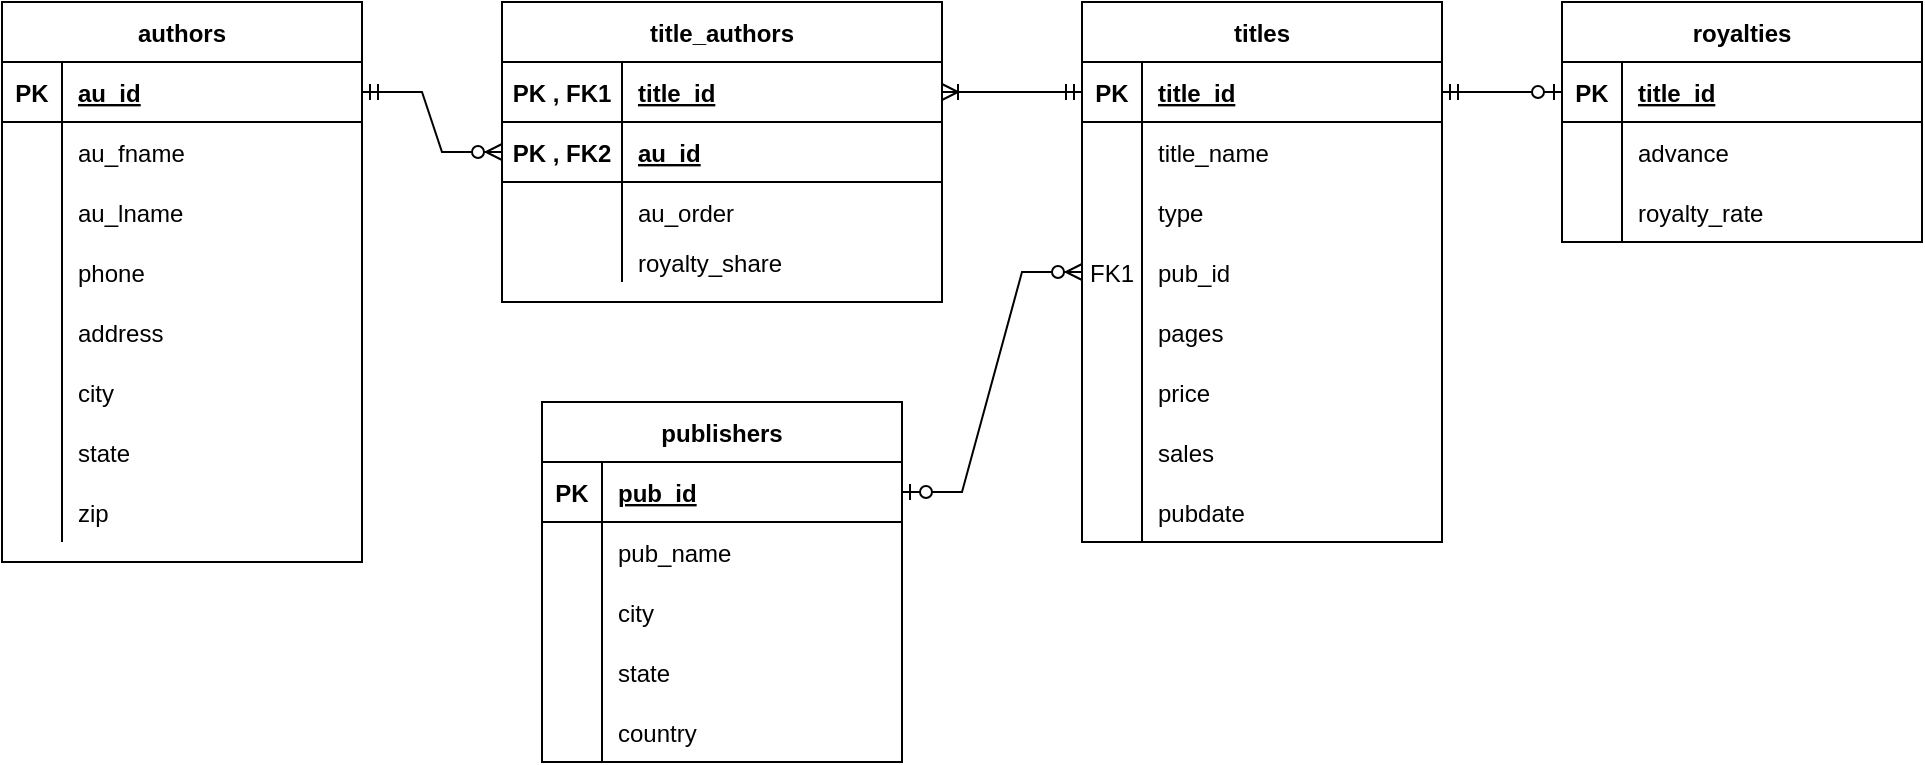 <mxfile version="20.8.21" type="dropbox"><diagram id="R2lEEEUBdFMjLlhIrx00" name="Page-1"><mxGraphModel dx="1434" dy="836" grid="0" gridSize="20" guides="1" tooltips="1" connect="1" arrows="1" fold="1" page="1" pageScale="1" pageWidth="1100" pageHeight="850" math="0" shadow="0" extFonts="Permanent Marker^https://fonts.googleapis.com/css?family=Permanent+Marker"><root><mxCell id="0"/><mxCell id="1" style="" parent="0"/><mxCell id="n7pHqGx5VsSYo_G5XaQe-1" value="titles" style="shape=table;startSize=30;container=1;collapsible=1;childLayout=tableLayout;fixedRows=1;rowLines=0;fontStyle=1;align=center;resizeLast=1;" parent="1" vertex="1"><mxGeometry x="640" y="120" width="180" height="270" as="geometry"/></mxCell><mxCell id="n7pHqGx5VsSYo_G5XaQe-2" value="" style="shape=tableRow;horizontal=0;startSize=0;swimlaneHead=0;swimlaneBody=0;fillColor=none;collapsible=0;dropTarget=0;points=[[0,0.5],[1,0.5]];portConstraint=eastwest;top=0;left=0;right=0;bottom=1;" parent="n7pHqGx5VsSYo_G5XaQe-1" vertex="1"><mxGeometry y="30" width="180" height="30" as="geometry"/></mxCell><mxCell id="n7pHqGx5VsSYo_G5XaQe-3" value="PK" style="shape=partialRectangle;connectable=0;fillColor=none;top=0;left=0;bottom=0;right=0;fontStyle=1;overflow=hidden;" parent="n7pHqGx5VsSYo_G5XaQe-2" vertex="1"><mxGeometry width="30" height="30" as="geometry"><mxRectangle width="30" height="30" as="alternateBounds"/></mxGeometry></mxCell><mxCell id="n7pHqGx5VsSYo_G5XaQe-4" value="title_id" style="shape=partialRectangle;connectable=0;fillColor=none;top=0;left=0;bottom=0;right=0;align=left;spacingLeft=6;fontStyle=5;overflow=hidden;" parent="n7pHqGx5VsSYo_G5XaQe-2" vertex="1"><mxGeometry x="30" width="150" height="30" as="geometry"><mxRectangle width="150" height="30" as="alternateBounds"/></mxGeometry></mxCell><mxCell id="n7pHqGx5VsSYo_G5XaQe-5" value="" style="shape=tableRow;horizontal=0;startSize=0;swimlaneHead=0;swimlaneBody=0;fillColor=none;collapsible=0;dropTarget=0;points=[[0,0.5],[1,0.5]];portConstraint=eastwest;top=0;left=0;right=0;bottom=0;" parent="n7pHqGx5VsSYo_G5XaQe-1" vertex="1"><mxGeometry y="60" width="180" height="30" as="geometry"/></mxCell><mxCell id="n7pHqGx5VsSYo_G5XaQe-6" value="" style="shape=partialRectangle;connectable=0;fillColor=none;top=0;left=0;bottom=0;right=0;editable=1;overflow=hidden;" parent="n7pHqGx5VsSYo_G5XaQe-5" vertex="1"><mxGeometry width="30" height="30" as="geometry"><mxRectangle width="30" height="30" as="alternateBounds"/></mxGeometry></mxCell><mxCell id="n7pHqGx5VsSYo_G5XaQe-7" value="title_name" style="shape=partialRectangle;connectable=0;fillColor=none;top=0;left=0;bottom=0;right=0;align=left;spacingLeft=6;overflow=hidden;" parent="n7pHqGx5VsSYo_G5XaQe-5" vertex="1"><mxGeometry x="30" width="150" height="30" as="geometry"><mxRectangle width="150" height="30" as="alternateBounds"/></mxGeometry></mxCell><mxCell id="n7pHqGx5VsSYo_G5XaQe-8" value="" style="shape=tableRow;horizontal=0;startSize=0;swimlaneHead=0;swimlaneBody=0;fillColor=none;collapsible=0;dropTarget=0;points=[[0,0.5],[1,0.5]];portConstraint=eastwest;top=0;left=0;right=0;bottom=0;" parent="n7pHqGx5VsSYo_G5XaQe-1" vertex="1"><mxGeometry y="90" width="180" height="30" as="geometry"/></mxCell><mxCell id="n7pHqGx5VsSYo_G5XaQe-9" value="" style="shape=partialRectangle;connectable=0;fillColor=none;top=0;left=0;bottom=0;right=0;editable=1;overflow=hidden;" parent="n7pHqGx5VsSYo_G5XaQe-8" vertex="1"><mxGeometry width="30" height="30" as="geometry"><mxRectangle width="30" height="30" as="alternateBounds"/></mxGeometry></mxCell><mxCell id="n7pHqGx5VsSYo_G5XaQe-10" value="type" style="shape=partialRectangle;connectable=0;fillColor=none;top=0;left=0;bottom=0;right=0;align=left;spacingLeft=6;overflow=hidden;" parent="n7pHqGx5VsSYo_G5XaQe-8" vertex="1"><mxGeometry x="30" width="150" height="30" as="geometry"><mxRectangle width="150" height="30" as="alternateBounds"/></mxGeometry></mxCell><mxCell id="n7pHqGx5VsSYo_G5XaQe-11" value="" style="shape=tableRow;horizontal=0;startSize=0;swimlaneHead=0;swimlaneBody=0;fillColor=none;collapsible=0;dropTarget=0;points=[[0,0.5],[1,0.5]];portConstraint=eastwest;top=0;left=0;right=0;bottom=0;" parent="n7pHqGx5VsSYo_G5XaQe-1" vertex="1"><mxGeometry y="120" width="180" height="30" as="geometry"/></mxCell><mxCell id="n7pHqGx5VsSYo_G5XaQe-12" value="FK1" style="shape=partialRectangle;connectable=0;fillColor=none;top=0;left=0;bottom=0;right=0;editable=1;overflow=hidden;" parent="n7pHqGx5VsSYo_G5XaQe-11" vertex="1"><mxGeometry width="30" height="30" as="geometry"><mxRectangle width="30" height="30" as="alternateBounds"/></mxGeometry></mxCell><mxCell id="n7pHqGx5VsSYo_G5XaQe-13" value="pub_id" style="shape=partialRectangle;connectable=0;fillColor=none;top=0;left=0;bottom=0;right=0;align=left;spacingLeft=6;overflow=hidden;" parent="n7pHqGx5VsSYo_G5XaQe-11" vertex="1"><mxGeometry x="30" width="150" height="30" as="geometry"><mxRectangle width="150" height="30" as="alternateBounds"/></mxGeometry></mxCell><mxCell id="n7pHqGx5VsSYo_G5XaQe-15" style="shape=tableRow;horizontal=0;startSize=0;swimlaneHead=0;swimlaneBody=0;fillColor=none;collapsible=0;dropTarget=0;points=[[0,0.5],[1,0.5]];portConstraint=eastwest;top=0;left=0;right=0;bottom=0;" parent="n7pHqGx5VsSYo_G5XaQe-1" vertex="1"><mxGeometry y="150" width="180" height="30" as="geometry"/></mxCell><mxCell id="n7pHqGx5VsSYo_G5XaQe-16" style="shape=partialRectangle;connectable=0;fillColor=none;top=0;left=0;bottom=0;right=0;editable=1;overflow=hidden;" parent="n7pHqGx5VsSYo_G5XaQe-15" vertex="1"><mxGeometry width="30" height="30" as="geometry"><mxRectangle width="30" height="30" as="alternateBounds"/></mxGeometry></mxCell><mxCell id="n7pHqGx5VsSYo_G5XaQe-17" value="pages" style="shape=partialRectangle;connectable=0;fillColor=none;top=0;left=0;bottom=0;right=0;align=left;spacingLeft=6;overflow=hidden;" parent="n7pHqGx5VsSYo_G5XaQe-15" vertex="1"><mxGeometry x="30" width="150" height="30" as="geometry"><mxRectangle width="150" height="30" as="alternateBounds"/></mxGeometry></mxCell><mxCell id="RHp3z5u_hJiPafx0pwvh-7" style="shape=tableRow;horizontal=0;startSize=0;swimlaneHead=0;swimlaneBody=0;fillColor=none;collapsible=0;dropTarget=0;points=[[0,0.5],[1,0.5]];portConstraint=eastwest;top=0;left=0;right=0;bottom=0;" parent="n7pHqGx5VsSYo_G5XaQe-1" vertex="1"><mxGeometry y="180" width="180" height="30" as="geometry"/></mxCell><mxCell id="RHp3z5u_hJiPafx0pwvh-8" style="shape=partialRectangle;connectable=0;fillColor=none;top=0;left=0;bottom=0;right=0;editable=1;overflow=hidden;" parent="RHp3z5u_hJiPafx0pwvh-7" vertex="1"><mxGeometry width="30" height="30" as="geometry"><mxRectangle width="30" height="30" as="alternateBounds"/></mxGeometry></mxCell><mxCell id="RHp3z5u_hJiPafx0pwvh-9" value="price" style="shape=partialRectangle;connectable=0;fillColor=none;top=0;left=0;bottom=0;right=0;align=left;spacingLeft=6;overflow=hidden;" parent="RHp3z5u_hJiPafx0pwvh-7" vertex="1"><mxGeometry x="30" width="150" height="30" as="geometry"><mxRectangle width="150" height="30" as="alternateBounds"/></mxGeometry></mxCell><mxCell id="RHp3z5u_hJiPafx0pwvh-4" style="shape=tableRow;horizontal=0;startSize=0;swimlaneHead=0;swimlaneBody=0;fillColor=none;collapsible=0;dropTarget=0;points=[[0,0.5],[1,0.5]];portConstraint=eastwest;top=0;left=0;right=0;bottom=0;" parent="n7pHqGx5VsSYo_G5XaQe-1" vertex="1"><mxGeometry y="210" width="180" height="30" as="geometry"/></mxCell><mxCell id="RHp3z5u_hJiPafx0pwvh-5" style="shape=partialRectangle;connectable=0;fillColor=none;top=0;left=0;bottom=0;right=0;editable=1;overflow=hidden;" parent="RHp3z5u_hJiPafx0pwvh-4" vertex="1"><mxGeometry width="30" height="30" as="geometry"><mxRectangle width="30" height="30" as="alternateBounds"/></mxGeometry></mxCell><mxCell id="RHp3z5u_hJiPafx0pwvh-6" value="sales" style="shape=partialRectangle;connectable=0;fillColor=none;top=0;left=0;bottom=0;right=0;align=left;spacingLeft=6;overflow=hidden;" parent="RHp3z5u_hJiPafx0pwvh-4" vertex="1"><mxGeometry x="30" width="150" height="30" as="geometry"><mxRectangle width="150" height="30" as="alternateBounds"/></mxGeometry></mxCell><mxCell id="RHp3z5u_hJiPafx0pwvh-1" style="shape=tableRow;horizontal=0;startSize=0;swimlaneHead=0;swimlaneBody=0;fillColor=none;collapsible=0;dropTarget=0;points=[[0,0.5],[1,0.5]];portConstraint=eastwest;top=0;left=0;right=0;bottom=0;" parent="n7pHqGx5VsSYo_G5XaQe-1" vertex="1"><mxGeometry y="240" width="180" height="30" as="geometry"/></mxCell><mxCell id="RHp3z5u_hJiPafx0pwvh-2" style="shape=partialRectangle;connectable=0;fillColor=none;top=0;left=0;bottom=0;right=0;editable=1;overflow=hidden;" parent="RHp3z5u_hJiPafx0pwvh-1" vertex="1"><mxGeometry width="30" height="30" as="geometry"><mxRectangle width="30" height="30" as="alternateBounds"/></mxGeometry></mxCell><mxCell id="RHp3z5u_hJiPafx0pwvh-3" value="pubdate" style="shape=partialRectangle;connectable=0;fillColor=none;top=0;left=0;bottom=0;right=0;align=left;spacingLeft=6;overflow=hidden;" parent="RHp3z5u_hJiPafx0pwvh-1" vertex="1"><mxGeometry x="30" width="150" height="30" as="geometry"><mxRectangle width="150" height="30" as="alternateBounds"/></mxGeometry></mxCell><mxCell id="n7pHqGx5VsSYo_G5XaQe-18" value="publishers" style="shape=table;startSize=30;container=1;collapsible=1;childLayout=tableLayout;fixedRows=1;rowLines=0;fontStyle=1;align=center;resizeLast=1;" parent="1" vertex="1"><mxGeometry x="370" y="320" width="180" height="180" as="geometry"/></mxCell><mxCell id="n7pHqGx5VsSYo_G5XaQe-19" value="" style="shape=tableRow;horizontal=0;startSize=0;swimlaneHead=0;swimlaneBody=0;fillColor=none;collapsible=0;dropTarget=0;points=[[0,0.5],[1,0.5]];portConstraint=eastwest;top=0;left=0;right=0;bottom=1;" parent="n7pHqGx5VsSYo_G5XaQe-18" vertex="1"><mxGeometry y="30" width="180" height="30" as="geometry"/></mxCell><mxCell id="n7pHqGx5VsSYo_G5XaQe-20" value="PK" style="shape=partialRectangle;connectable=0;fillColor=none;top=0;left=0;bottom=0;right=0;fontStyle=1;overflow=hidden;" parent="n7pHqGx5VsSYo_G5XaQe-19" vertex="1"><mxGeometry width="30" height="30" as="geometry"><mxRectangle width="30" height="30" as="alternateBounds"/></mxGeometry></mxCell><mxCell id="n7pHqGx5VsSYo_G5XaQe-21" value="pub_id" style="shape=partialRectangle;connectable=0;fillColor=none;top=0;left=0;bottom=0;right=0;align=left;spacingLeft=6;fontStyle=5;overflow=hidden;" parent="n7pHqGx5VsSYo_G5XaQe-19" vertex="1"><mxGeometry x="30" width="150" height="30" as="geometry"><mxRectangle width="150" height="30" as="alternateBounds"/></mxGeometry></mxCell><mxCell id="n7pHqGx5VsSYo_G5XaQe-22" value="" style="shape=tableRow;horizontal=0;startSize=0;swimlaneHead=0;swimlaneBody=0;fillColor=none;collapsible=0;dropTarget=0;points=[[0,0.5],[1,0.5]];portConstraint=eastwest;top=0;left=0;right=0;bottom=0;" parent="n7pHqGx5VsSYo_G5XaQe-18" vertex="1"><mxGeometry y="60" width="180" height="30" as="geometry"/></mxCell><mxCell id="n7pHqGx5VsSYo_G5XaQe-23" value="" style="shape=partialRectangle;connectable=0;fillColor=none;top=0;left=0;bottom=0;right=0;editable=1;overflow=hidden;" parent="n7pHqGx5VsSYo_G5XaQe-22" vertex="1"><mxGeometry width="30" height="30" as="geometry"><mxRectangle width="30" height="30" as="alternateBounds"/></mxGeometry></mxCell><mxCell id="n7pHqGx5VsSYo_G5XaQe-24" value="pub_name" style="shape=partialRectangle;connectable=0;fillColor=none;top=0;left=0;bottom=0;right=0;align=left;spacingLeft=6;overflow=hidden;" parent="n7pHqGx5VsSYo_G5XaQe-22" vertex="1"><mxGeometry x="30" width="150" height="30" as="geometry"><mxRectangle width="150" height="30" as="alternateBounds"/></mxGeometry></mxCell><mxCell id="n7pHqGx5VsSYo_G5XaQe-25" value="" style="shape=tableRow;horizontal=0;startSize=0;swimlaneHead=0;swimlaneBody=0;fillColor=none;collapsible=0;dropTarget=0;points=[[0,0.5],[1,0.5]];portConstraint=eastwest;top=0;left=0;right=0;bottom=0;" parent="n7pHqGx5VsSYo_G5XaQe-18" vertex="1"><mxGeometry y="90" width="180" height="30" as="geometry"/></mxCell><mxCell id="n7pHqGx5VsSYo_G5XaQe-26" value="" style="shape=partialRectangle;connectable=0;fillColor=none;top=0;left=0;bottom=0;right=0;editable=1;overflow=hidden;" parent="n7pHqGx5VsSYo_G5XaQe-25" vertex="1"><mxGeometry width="30" height="30" as="geometry"><mxRectangle width="30" height="30" as="alternateBounds"/></mxGeometry></mxCell><mxCell id="n7pHqGx5VsSYo_G5XaQe-27" value="city" style="shape=partialRectangle;connectable=0;fillColor=none;top=0;left=0;bottom=0;right=0;align=left;spacingLeft=6;overflow=hidden;" parent="n7pHqGx5VsSYo_G5XaQe-25" vertex="1"><mxGeometry x="30" width="150" height="30" as="geometry"><mxRectangle width="150" height="30" as="alternateBounds"/></mxGeometry></mxCell><mxCell id="n7pHqGx5VsSYo_G5XaQe-28" value="" style="shape=tableRow;horizontal=0;startSize=0;swimlaneHead=0;swimlaneBody=0;fillColor=none;collapsible=0;dropTarget=0;points=[[0,0.5],[1,0.5]];portConstraint=eastwest;top=0;left=0;right=0;bottom=0;" parent="n7pHqGx5VsSYo_G5XaQe-18" vertex="1"><mxGeometry y="120" width="180" height="30" as="geometry"/></mxCell><mxCell id="n7pHqGx5VsSYo_G5XaQe-29" value="" style="shape=partialRectangle;connectable=0;fillColor=none;top=0;left=0;bottom=0;right=0;editable=1;overflow=hidden;" parent="n7pHqGx5VsSYo_G5XaQe-28" vertex="1"><mxGeometry width="30" height="30" as="geometry"><mxRectangle width="30" height="30" as="alternateBounds"/></mxGeometry></mxCell><mxCell id="n7pHqGx5VsSYo_G5XaQe-30" value="state" style="shape=partialRectangle;connectable=0;fillColor=none;top=0;left=0;bottom=0;right=0;align=left;spacingLeft=6;overflow=hidden;" parent="n7pHqGx5VsSYo_G5XaQe-28" vertex="1"><mxGeometry x="30" width="150" height="30" as="geometry"><mxRectangle width="150" height="30" as="alternateBounds"/></mxGeometry></mxCell><mxCell id="n7pHqGx5VsSYo_G5XaQe-31" style="shape=tableRow;horizontal=0;startSize=0;swimlaneHead=0;swimlaneBody=0;fillColor=none;collapsible=0;dropTarget=0;points=[[0,0.5],[1,0.5]];portConstraint=eastwest;top=0;left=0;right=0;bottom=0;" parent="n7pHqGx5VsSYo_G5XaQe-18" vertex="1"><mxGeometry y="150" width="180" height="30" as="geometry"/></mxCell><mxCell id="n7pHqGx5VsSYo_G5XaQe-32" style="shape=partialRectangle;connectable=0;fillColor=none;top=0;left=0;bottom=0;right=0;editable=1;overflow=hidden;" parent="n7pHqGx5VsSYo_G5XaQe-31" vertex="1"><mxGeometry width="30" height="30" as="geometry"><mxRectangle width="30" height="30" as="alternateBounds"/></mxGeometry></mxCell><mxCell id="n7pHqGx5VsSYo_G5XaQe-33" value="country" style="shape=partialRectangle;connectable=0;fillColor=none;top=0;left=0;bottom=0;right=0;align=left;spacingLeft=6;overflow=hidden;" parent="n7pHqGx5VsSYo_G5XaQe-31" vertex="1"><mxGeometry x="30" width="150" height="30" as="geometry"><mxRectangle width="150" height="30" as="alternateBounds"/></mxGeometry></mxCell><mxCell id="RHp3z5u_hJiPafx0pwvh-11" value="royalties" style="shape=table;startSize=30;container=1;collapsible=1;childLayout=tableLayout;fixedRows=1;rowLines=0;fontStyle=1;align=center;resizeLast=1;" parent="1" vertex="1"><mxGeometry x="880" y="120" width="180" height="120" as="geometry"><mxRectangle x="880" y="120" width="100" height="40" as="alternateBounds"/></mxGeometry></mxCell><mxCell id="RHp3z5u_hJiPafx0pwvh-12" value="" style="shape=tableRow;horizontal=0;startSize=0;swimlaneHead=0;swimlaneBody=0;fillColor=none;collapsible=0;dropTarget=0;points=[[0,0.5],[1,0.5]];portConstraint=eastwest;top=0;left=0;right=0;bottom=1;" parent="RHp3z5u_hJiPafx0pwvh-11" vertex="1"><mxGeometry y="30" width="180" height="30" as="geometry"/></mxCell><mxCell id="RHp3z5u_hJiPafx0pwvh-13" value="PK" style="shape=partialRectangle;connectable=0;fillColor=none;top=0;left=0;bottom=0;right=0;fontStyle=1;overflow=hidden;" parent="RHp3z5u_hJiPafx0pwvh-12" vertex="1"><mxGeometry width="30" height="30" as="geometry"><mxRectangle width="30" height="30" as="alternateBounds"/></mxGeometry></mxCell><mxCell id="RHp3z5u_hJiPafx0pwvh-14" value="title_id" style="shape=partialRectangle;connectable=0;fillColor=none;top=0;left=0;bottom=0;right=0;align=left;spacingLeft=6;fontStyle=5;overflow=hidden;" parent="RHp3z5u_hJiPafx0pwvh-12" vertex="1"><mxGeometry x="30" width="150" height="30" as="geometry"><mxRectangle width="150" height="30" as="alternateBounds"/></mxGeometry></mxCell><mxCell id="RHp3z5u_hJiPafx0pwvh-15" value="" style="shape=tableRow;horizontal=0;startSize=0;swimlaneHead=0;swimlaneBody=0;fillColor=none;collapsible=0;dropTarget=0;points=[[0,0.5],[1,0.5]];portConstraint=eastwest;top=0;left=0;right=0;bottom=0;" parent="RHp3z5u_hJiPafx0pwvh-11" vertex="1"><mxGeometry y="60" width="180" height="30" as="geometry"/></mxCell><mxCell id="RHp3z5u_hJiPafx0pwvh-16" value="" style="shape=partialRectangle;connectable=0;fillColor=none;top=0;left=0;bottom=0;right=0;editable=1;overflow=hidden;" parent="RHp3z5u_hJiPafx0pwvh-15" vertex="1"><mxGeometry width="30" height="30" as="geometry"><mxRectangle width="30" height="30" as="alternateBounds"/></mxGeometry></mxCell><mxCell id="RHp3z5u_hJiPafx0pwvh-17" value="advance" style="shape=partialRectangle;connectable=0;fillColor=none;top=0;left=0;bottom=0;right=0;align=left;spacingLeft=6;overflow=hidden;" parent="RHp3z5u_hJiPafx0pwvh-15" vertex="1"><mxGeometry x="30" width="150" height="30" as="geometry"><mxRectangle width="150" height="30" as="alternateBounds"/></mxGeometry></mxCell><mxCell id="RHp3z5u_hJiPafx0pwvh-18" value="" style="shape=tableRow;horizontal=0;startSize=0;swimlaneHead=0;swimlaneBody=0;fillColor=none;collapsible=0;dropTarget=0;points=[[0,0.5],[1,0.5]];portConstraint=eastwest;top=0;left=0;right=0;bottom=0;" parent="RHp3z5u_hJiPafx0pwvh-11" vertex="1"><mxGeometry y="90" width="180" height="30" as="geometry"/></mxCell><mxCell id="RHp3z5u_hJiPafx0pwvh-19" value="" style="shape=partialRectangle;connectable=0;fillColor=none;top=0;left=0;bottom=0;right=0;editable=1;overflow=hidden;" parent="RHp3z5u_hJiPafx0pwvh-18" vertex="1"><mxGeometry width="30" height="30" as="geometry"><mxRectangle width="30" height="30" as="alternateBounds"/></mxGeometry></mxCell><mxCell id="RHp3z5u_hJiPafx0pwvh-20" value="royalty_rate" style="shape=partialRectangle;connectable=0;fillColor=none;top=0;left=0;bottom=0;right=0;align=left;spacingLeft=6;overflow=hidden;" parent="RHp3z5u_hJiPafx0pwvh-18" vertex="1"><mxGeometry x="30" width="150" height="30" as="geometry"><mxRectangle width="150" height="30" as="alternateBounds"/></mxGeometry></mxCell><mxCell id="RHp3z5u_hJiPafx0pwvh-25" value="title_authors" style="shape=table;startSize=30;container=1;collapsible=1;childLayout=tableLayout;fixedRows=1;rowLines=0;fontStyle=1;align=center;resizeLast=1;" parent="1" vertex="1"><mxGeometry x="350" y="120" width="220" height="150" as="geometry"/></mxCell><mxCell id="RHp3z5u_hJiPafx0pwvh-26" value="" style="shape=tableRow;horizontal=0;startSize=0;swimlaneHead=0;swimlaneBody=0;fillColor=none;collapsible=0;dropTarget=0;points=[[0,0.5],[1,0.5]];portConstraint=eastwest;top=0;left=0;right=0;bottom=1;" parent="RHp3z5u_hJiPafx0pwvh-25" vertex="1"><mxGeometry y="30" width="220" height="30" as="geometry"/></mxCell><mxCell id="RHp3z5u_hJiPafx0pwvh-27" value="PK , FK1" style="shape=partialRectangle;connectable=0;fillColor=none;top=0;left=0;bottom=0;right=0;fontStyle=1;overflow=hidden;" parent="RHp3z5u_hJiPafx0pwvh-26" vertex="1"><mxGeometry width="60" height="30" as="geometry"><mxRectangle width="60" height="30" as="alternateBounds"/></mxGeometry></mxCell><mxCell id="RHp3z5u_hJiPafx0pwvh-28" value="title_id" style="shape=partialRectangle;connectable=0;fillColor=none;top=0;left=0;bottom=0;right=0;align=left;spacingLeft=6;fontStyle=5;overflow=hidden;" parent="RHp3z5u_hJiPafx0pwvh-26" vertex="1"><mxGeometry x="60" width="160" height="30" as="geometry"><mxRectangle width="160" height="30" as="alternateBounds"/></mxGeometry></mxCell><mxCell id="RHp3z5u_hJiPafx0pwvh-51" style="shape=tableRow;horizontal=0;startSize=0;swimlaneHead=0;swimlaneBody=0;fillColor=none;collapsible=0;dropTarget=0;points=[[0,0.5],[1,0.5]];portConstraint=eastwest;top=0;left=0;right=0;bottom=1;" parent="RHp3z5u_hJiPafx0pwvh-25" vertex="1"><mxGeometry y="60" width="220" height="30" as="geometry"/></mxCell><mxCell id="RHp3z5u_hJiPafx0pwvh-52" value="PK , FK2" style="shape=partialRectangle;connectable=0;fillColor=none;top=0;left=0;bottom=0;right=0;fontStyle=1;overflow=hidden;" parent="RHp3z5u_hJiPafx0pwvh-51" vertex="1"><mxGeometry width="60" height="30" as="geometry"><mxRectangle width="60" height="30" as="alternateBounds"/></mxGeometry></mxCell><mxCell id="RHp3z5u_hJiPafx0pwvh-53" value="au_id" style="shape=partialRectangle;connectable=0;fillColor=none;top=0;left=0;bottom=0;right=0;align=left;spacingLeft=6;fontStyle=5;overflow=hidden;" parent="RHp3z5u_hJiPafx0pwvh-51" vertex="1"><mxGeometry x="60" width="160" height="30" as="geometry"><mxRectangle width="160" height="30" as="alternateBounds"/></mxGeometry></mxCell><mxCell id="RHp3z5u_hJiPafx0pwvh-29" value="" style="shape=tableRow;horizontal=0;startSize=0;swimlaneHead=0;swimlaneBody=0;fillColor=none;collapsible=0;dropTarget=0;points=[[0,0.5],[1,0.5]];portConstraint=eastwest;top=0;left=0;right=0;bottom=0;" parent="RHp3z5u_hJiPafx0pwvh-25" vertex="1"><mxGeometry y="90" width="220" height="30" as="geometry"/></mxCell><mxCell id="RHp3z5u_hJiPafx0pwvh-30" value="" style="shape=partialRectangle;connectable=0;fillColor=none;top=0;left=0;bottom=0;right=0;editable=1;overflow=hidden;" parent="RHp3z5u_hJiPafx0pwvh-29" vertex="1"><mxGeometry width="60" height="30" as="geometry"><mxRectangle width="60" height="30" as="alternateBounds"/></mxGeometry></mxCell><mxCell id="RHp3z5u_hJiPafx0pwvh-31" value="au_order" style="shape=partialRectangle;connectable=0;fillColor=none;top=0;left=0;bottom=0;right=0;align=left;spacingLeft=6;overflow=hidden;" parent="RHp3z5u_hJiPafx0pwvh-29" vertex="1"><mxGeometry x="60" width="160" height="30" as="geometry"><mxRectangle width="160" height="30" as="alternateBounds"/></mxGeometry></mxCell><mxCell id="RHp3z5u_hJiPafx0pwvh-32" value="" style="shape=tableRow;horizontal=0;startSize=0;swimlaneHead=0;swimlaneBody=0;fillColor=none;collapsible=0;dropTarget=0;points=[[0,0.5],[1,0.5]];portConstraint=eastwest;top=0;left=0;right=0;bottom=0;" parent="RHp3z5u_hJiPafx0pwvh-25" vertex="1"><mxGeometry y="120" width="220" height="20" as="geometry"/></mxCell><mxCell id="RHp3z5u_hJiPafx0pwvh-33" value="" style="shape=partialRectangle;connectable=0;fillColor=none;top=0;left=0;bottom=0;right=0;editable=1;overflow=hidden;" parent="RHp3z5u_hJiPafx0pwvh-32" vertex="1"><mxGeometry width="60" height="20" as="geometry"><mxRectangle width="60" height="20" as="alternateBounds"/></mxGeometry></mxCell><mxCell id="RHp3z5u_hJiPafx0pwvh-34" value="royalty_share" style="shape=partialRectangle;connectable=0;fillColor=none;top=0;left=0;bottom=0;right=0;align=left;spacingLeft=6;overflow=hidden;" parent="RHp3z5u_hJiPafx0pwvh-32" vertex="1"><mxGeometry x="60" width="160" height="20" as="geometry"><mxRectangle width="160" height="20" as="alternateBounds"/></mxGeometry></mxCell><mxCell id="RHp3z5u_hJiPafx0pwvh-38" value="authors" style="shape=table;startSize=30;container=1;collapsible=1;childLayout=tableLayout;fixedRows=1;rowLines=0;fontStyle=1;align=center;resizeLast=1;" parent="1" vertex="1"><mxGeometry x="100" y="120" width="180" height="280" as="geometry"/></mxCell><mxCell id="RHp3z5u_hJiPafx0pwvh-39" value="" style="shape=tableRow;horizontal=0;startSize=0;swimlaneHead=0;swimlaneBody=0;fillColor=none;collapsible=0;dropTarget=0;points=[[0,0.5],[1,0.5]];portConstraint=eastwest;top=0;left=0;right=0;bottom=1;" parent="RHp3z5u_hJiPafx0pwvh-38" vertex="1"><mxGeometry y="30" width="180" height="30" as="geometry"/></mxCell><mxCell id="RHp3z5u_hJiPafx0pwvh-40" value="PK" style="shape=partialRectangle;connectable=0;fillColor=none;top=0;left=0;bottom=0;right=0;fontStyle=1;overflow=hidden;" parent="RHp3z5u_hJiPafx0pwvh-39" vertex="1"><mxGeometry width="30" height="30" as="geometry"><mxRectangle width="30" height="30" as="alternateBounds"/></mxGeometry></mxCell><mxCell id="RHp3z5u_hJiPafx0pwvh-41" value="au_id" style="shape=partialRectangle;connectable=0;fillColor=none;top=0;left=0;bottom=0;right=0;align=left;spacingLeft=6;fontStyle=5;overflow=hidden;" parent="RHp3z5u_hJiPafx0pwvh-39" vertex="1"><mxGeometry x="30" width="150" height="30" as="geometry"><mxRectangle width="150" height="30" as="alternateBounds"/></mxGeometry></mxCell><mxCell id="RHp3z5u_hJiPafx0pwvh-42" value="" style="shape=tableRow;horizontal=0;startSize=0;swimlaneHead=0;swimlaneBody=0;fillColor=none;collapsible=0;dropTarget=0;points=[[0,0.5],[1,0.5]];portConstraint=eastwest;top=0;left=0;right=0;bottom=0;" parent="RHp3z5u_hJiPafx0pwvh-38" vertex="1"><mxGeometry y="60" width="180" height="30" as="geometry"/></mxCell><mxCell id="RHp3z5u_hJiPafx0pwvh-43" value="" style="shape=partialRectangle;connectable=0;fillColor=none;top=0;left=0;bottom=0;right=0;editable=1;overflow=hidden;" parent="RHp3z5u_hJiPafx0pwvh-42" vertex="1"><mxGeometry width="30" height="30" as="geometry"><mxRectangle width="30" height="30" as="alternateBounds"/></mxGeometry></mxCell><mxCell id="RHp3z5u_hJiPafx0pwvh-44" value="au_fname" style="shape=partialRectangle;connectable=0;fillColor=none;top=0;left=0;bottom=0;right=0;align=left;spacingLeft=6;overflow=hidden;" parent="RHp3z5u_hJiPafx0pwvh-42" vertex="1"><mxGeometry x="30" width="150" height="30" as="geometry"><mxRectangle width="150" height="30" as="alternateBounds"/></mxGeometry></mxCell><mxCell id="RHp3z5u_hJiPafx0pwvh-45" value="" style="shape=tableRow;horizontal=0;startSize=0;swimlaneHead=0;swimlaneBody=0;fillColor=none;collapsible=0;dropTarget=0;points=[[0,0.5],[1,0.5]];portConstraint=eastwest;top=0;left=0;right=0;bottom=0;" parent="RHp3z5u_hJiPafx0pwvh-38" vertex="1"><mxGeometry y="90" width="180" height="30" as="geometry"/></mxCell><mxCell id="RHp3z5u_hJiPafx0pwvh-46" value="" style="shape=partialRectangle;connectable=0;fillColor=none;top=0;left=0;bottom=0;right=0;editable=1;overflow=hidden;" parent="RHp3z5u_hJiPafx0pwvh-45" vertex="1"><mxGeometry width="30" height="30" as="geometry"><mxRectangle width="30" height="30" as="alternateBounds"/></mxGeometry></mxCell><mxCell id="RHp3z5u_hJiPafx0pwvh-47" value="au_lname" style="shape=partialRectangle;connectable=0;fillColor=none;top=0;left=0;bottom=0;right=0;align=left;spacingLeft=6;overflow=hidden;" parent="RHp3z5u_hJiPafx0pwvh-45" vertex="1"><mxGeometry x="30" width="150" height="30" as="geometry"><mxRectangle width="150" height="30" as="alternateBounds"/></mxGeometry></mxCell><mxCell id="RHp3z5u_hJiPafx0pwvh-48" value="" style="shape=tableRow;horizontal=0;startSize=0;swimlaneHead=0;swimlaneBody=0;fillColor=none;collapsible=0;dropTarget=0;points=[[0,0.5],[1,0.5]];portConstraint=eastwest;top=0;left=0;right=0;bottom=0;" parent="RHp3z5u_hJiPafx0pwvh-38" vertex="1"><mxGeometry y="120" width="180" height="30" as="geometry"/></mxCell><mxCell id="RHp3z5u_hJiPafx0pwvh-49" value="" style="shape=partialRectangle;connectable=0;fillColor=none;top=0;left=0;bottom=0;right=0;editable=1;overflow=hidden;" parent="RHp3z5u_hJiPafx0pwvh-48" vertex="1"><mxGeometry width="30" height="30" as="geometry"><mxRectangle width="30" height="30" as="alternateBounds"/></mxGeometry></mxCell><mxCell id="RHp3z5u_hJiPafx0pwvh-50" value="phone" style="shape=partialRectangle;connectable=0;fillColor=none;top=0;left=0;bottom=0;right=0;align=left;spacingLeft=6;overflow=hidden;" parent="RHp3z5u_hJiPafx0pwvh-48" vertex="1"><mxGeometry x="30" width="150" height="30" as="geometry"><mxRectangle width="150" height="30" as="alternateBounds"/></mxGeometry></mxCell><mxCell id="RHp3z5u_hJiPafx0pwvh-63" style="shape=tableRow;horizontal=0;startSize=0;swimlaneHead=0;swimlaneBody=0;fillColor=none;collapsible=0;dropTarget=0;points=[[0,0.5],[1,0.5]];portConstraint=eastwest;top=0;left=0;right=0;bottom=0;" parent="RHp3z5u_hJiPafx0pwvh-38" vertex="1"><mxGeometry y="150" width="180" height="30" as="geometry"/></mxCell><mxCell id="RHp3z5u_hJiPafx0pwvh-64" style="shape=partialRectangle;connectable=0;fillColor=none;top=0;left=0;bottom=0;right=0;editable=1;overflow=hidden;" parent="RHp3z5u_hJiPafx0pwvh-63" vertex="1"><mxGeometry width="30" height="30" as="geometry"><mxRectangle width="30" height="30" as="alternateBounds"/></mxGeometry></mxCell><mxCell id="RHp3z5u_hJiPafx0pwvh-65" value="address" style="shape=partialRectangle;connectable=0;fillColor=none;top=0;left=0;bottom=0;right=0;align=left;spacingLeft=6;overflow=hidden;" parent="RHp3z5u_hJiPafx0pwvh-63" vertex="1"><mxGeometry x="30" width="150" height="30" as="geometry"><mxRectangle width="150" height="30" as="alternateBounds"/></mxGeometry></mxCell><mxCell id="RHp3z5u_hJiPafx0pwvh-60" style="shape=tableRow;horizontal=0;startSize=0;swimlaneHead=0;swimlaneBody=0;fillColor=none;collapsible=0;dropTarget=0;points=[[0,0.5],[1,0.5]];portConstraint=eastwest;top=0;left=0;right=0;bottom=0;" parent="RHp3z5u_hJiPafx0pwvh-38" vertex="1"><mxGeometry y="180" width="180" height="30" as="geometry"/></mxCell><mxCell id="RHp3z5u_hJiPafx0pwvh-61" style="shape=partialRectangle;connectable=0;fillColor=none;top=0;left=0;bottom=0;right=0;editable=1;overflow=hidden;" parent="RHp3z5u_hJiPafx0pwvh-60" vertex="1"><mxGeometry width="30" height="30" as="geometry"><mxRectangle width="30" height="30" as="alternateBounds"/></mxGeometry></mxCell><mxCell id="RHp3z5u_hJiPafx0pwvh-62" value="city" style="shape=partialRectangle;connectable=0;fillColor=none;top=0;left=0;bottom=0;right=0;align=left;spacingLeft=6;overflow=hidden;" parent="RHp3z5u_hJiPafx0pwvh-60" vertex="1"><mxGeometry x="30" width="150" height="30" as="geometry"><mxRectangle width="150" height="30" as="alternateBounds"/></mxGeometry></mxCell><mxCell id="RHp3z5u_hJiPafx0pwvh-57" style="shape=tableRow;horizontal=0;startSize=0;swimlaneHead=0;swimlaneBody=0;fillColor=none;collapsible=0;dropTarget=0;points=[[0,0.5],[1,0.5]];portConstraint=eastwest;top=0;left=0;right=0;bottom=0;" parent="RHp3z5u_hJiPafx0pwvh-38" vertex="1"><mxGeometry y="210" width="180" height="30" as="geometry"/></mxCell><mxCell id="RHp3z5u_hJiPafx0pwvh-58" style="shape=partialRectangle;connectable=0;fillColor=none;top=0;left=0;bottom=0;right=0;editable=1;overflow=hidden;" parent="RHp3z5u_hJiPafx0pwvh-57" vertex="1"><mxGeometry width="30" height="30" as="geometry"><mxRectangle width="30" height="30" as="alternateBounds"/></mxGeometry></mxCell><mxCell id="RHp3z5u_hJiPafx0pwvh-59" value="state" style="shape=partialRectangle;connectable=0;fillColor=none;top=0;left=0;bottom=0;right=0;align=left;spacingLeft=6;overflow=hidden;" parent="RHp3z5u_hJiPafx0pwvh-57" vertex="1"><mxGeometry x="30" width="150" height="30" as="geometry"><mxRectangle width="150" height="30" as="alternateBounds"/></mxGeometry></mxCell><mxCell id="RHp3z5u_hJiPafx0pwvh-54" style="shape=tableRow;horizontal=0;startSize=0;swimlaneHead=0;swimlaneBody=0;fillColor=none;collapsible=0;dropTarget=0;points=[[0,0.5],[1,0.5]];portConstraint=eastwest;top=0;left=0;right=0;bottom=0;" parent="RHp3z5u_hJiPafx0pwvh-38" vertex="1"><mxGeometry y="240" width="180" height="30" as="geometry"/></mxCell><mxCell id="RHp3z5u_hJiPafx0pwvh-55" style="shape=partialRectangle;connectable=0;fillColor=none;top=0;left=0;bottom=0;right=0;editable=1;overflow=hidden;" parent="RHp3z5u_hJiPafx0pwvh-54" vertex="1"><mxGeometry width="30" height="30" as="geometry"><mxRectangle width="30" height="30" as="alternateBounds"/></mxGeometry></mxCell><mxCell id="RHp3z5u_hJiPafx0pwvh-56" value="zip" style="shape=partialRectangle;connectable=0;fillColor=none;top=0;left=0;bottom=0;right=0;align=left;spacingLeft=6;overflow=hidden;" parent="RHp3z5u_hJiPafx0pwvh-54" vertex="1"><mxGeometry x="30" width="150" height="30" as="geometry"><mxRectangle width="150" height="30" as="alternateBounds"/></mxGeometry></mxCell><mxCell id="Gmw4D7izV2p7oYdXQvJn-1" value="" style="edgeStyle=entityRelationEdgeStyle;fontSize=12;html=1;endArrow=ERzeroToOne;startArrow=ERmandOne;rounded=0;entryX=0;entryY=0.5;entryDx=0;entryDy=0;exitX=1;exitY=0.5;exitDx=0;exitDy=0;" edge="1" parent="1" source="n7pHqGx5VsSYo_G5XaQe-2" target="RHp3z5u_hJiPafx0pwvh-12"><mxGeometry width="100" height="100" relative="1" as="geometry"><mxPoint x="200" y="780" as="sourcePoint"/><mxPoint x="300" y="680" as="targetPoint"/></mxGeometry></mxCell><mxCell id="Gmw4D7izV2p7oYdXQvJn-3" value="" style="edgeStyle=entityRelationEdgeStyle;fontSize=12;html=1;endArrow=ERzeroToMany;startArrow=ERzeroToOne;rounded=0;entryX=0;entryY=0.5;entryDx=0;entryDy=0;exitX=1;exitY=0.5;exitDx=0;exitDy=0;" edge="1" parent="1" source="n7pHqGx5VsSYo_G5XaQe-19" target="n7pHqGx5VsSYo_G5XaQe-11"><mxGeometry width="100" height="100" relative="1" as="geometry"><mxPoint x="680" y="500" as="sourcePoint"/><mxPoint x="600" y="380" as="targetPoint"/></mxGeometry></mxCell><mxCell id="Gmw4D7izV2p7oYdXQvJn-4" value="" style="edgeStyle=entityRelationEdgeStyle;fontSize=12;html=1;endArrow=ERoneToMany;startArrow=ERmandOne;rounded=0;exitX=0;exitY=0.5;exitDx=0;exitDy=0;" edge="1" parent="1" source="n7pHqGx5VsSYo_G5XaQe-2" target="RHp3z5u_hJiPafx0pwvh-26"><mxGeometry width="100" height="100" relative="1" as="geometry"><mxPoint x="500" y="480" as="sourcePoint"/><mxPoint x="600" y="380" as="targetPoint"/></mxGeometry></mxCell><mxCell id="Gmw4D7izV2p7oYdXQvJn-5" value="" style="edgeStyle=entityRelationEdgeStyle;fontSize=12;html=1;endArrow=ERzeroToMany;startArrow=ERmandOne;rounded=0;entryX=0;entryY=0.5;entryDx=0;entryDy=0;exitX=1;exitY=0.5;exitDx=0;exitDy=0;" edge="1" parent="1" source="RHp3z5u_hJiPafx0pwvh-39" target="RHp3z5u_hJiPafx0pwvh-51"><mxGeometry width="100" height="100" relative="1" as="geometry"><mxPoint x="140" y="660" as="sourcePoint"/><mxPoint x="240" y="560" as="targetPoint"/></mxGeometry></mxCell></root></mxGraphModel></diagram></mxfile>